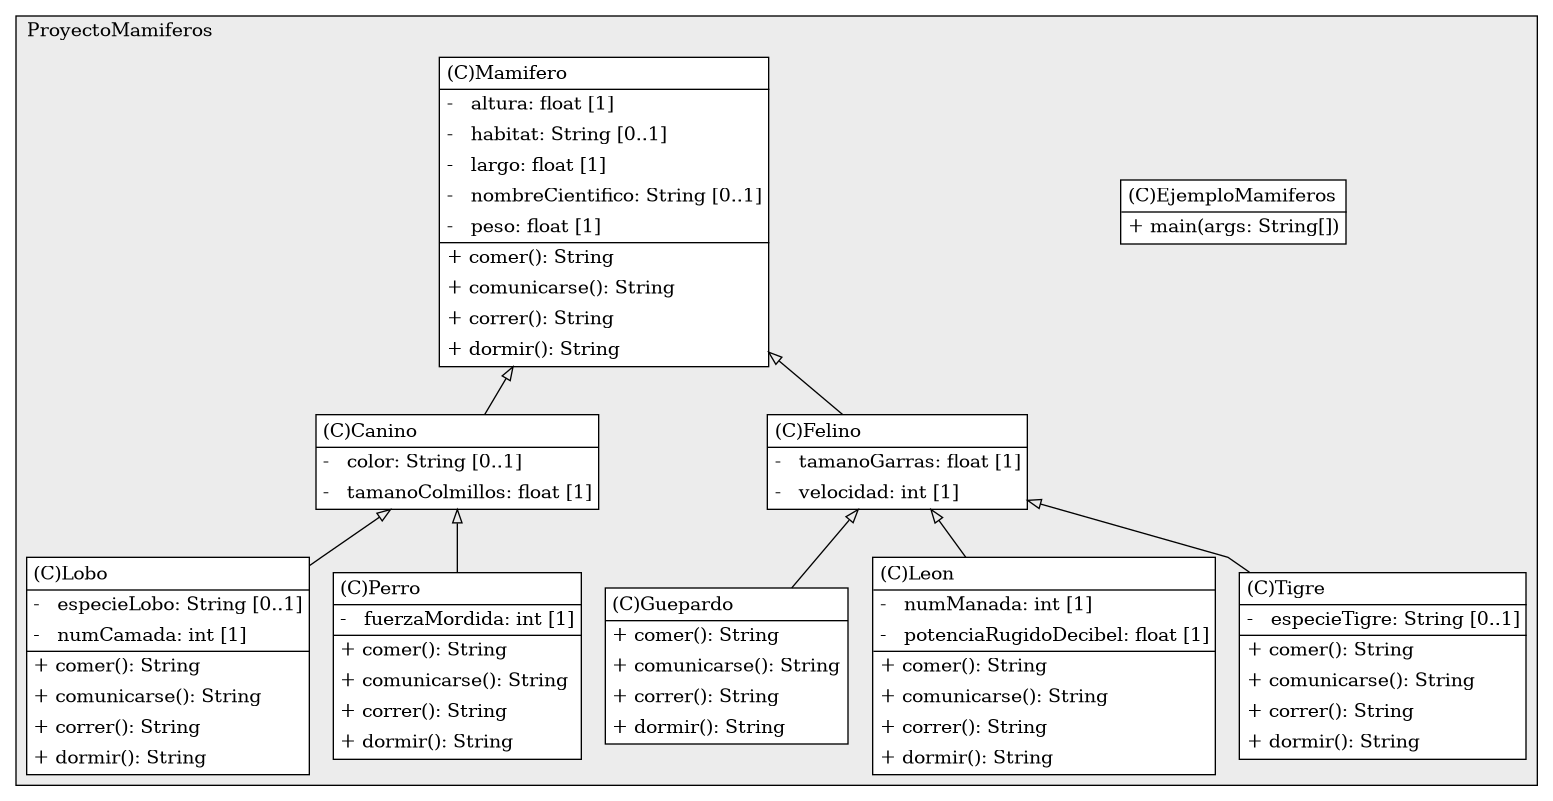 @startuml

/' diagram meta data start
config=StructureConfiguration;
{
  "projectClassification": {
    "searchMode": "OpenProject", // OpenProject, AllProjects
    "includedProjects": "",
    "pathEndKeywords": "*.impl",
    "isClientPath": "",
    "isClientName": "",
    "isTestPath": "",
    "isTestName": "",
    "isMappingPath": "",
    "isMappingName": "",
    "isDataAccessPath": "",
    "isDataAccessName": "",
    "isDataStructurePath": "",
    "isDataStructureName": "",
    "isInterfaceStructuresPath": "",
    "isInterfaceStructuresName": "",
    "isEntryPointPath": "",
    "isEntryPointName": "",
    "treatFinalFieldsAsMandatory": false
  },
  "graphRestriction": {
    "classPackageExcludeFilter": "",
    "classPackageIncludeFilter": "",
    "classNameExcludeFilter": "",
    "classNameIncludeFilter": "",
    "methodNameExcludeFilter": "",
    "methodNameIncludeFilter": "",
    "removeByInheritance": "", // inheritance/annotation based filtering is done in a second step
    "removeByAnnotation": "",
    "removeByClassPackage": "", // cleanup the graph after inheritance/annotation based filtering is done
    "removeByClassName": "",
    "cutMappings": false,
    "cutEnum": true,
    "cutTests": true,
    "cutClient": true,
    "cutDataAccess": false,
    "cutInterfaceStructures": false,
    "cutDataStructures": false,
    "cutGetterAndSetter": true,
    "cutConstructors": true
  },
  "graphTraversal": {
    "forwardDepth": 6,
    "backwardDepth": 6,
    "classPackageExcludeFilter": "",
    "classPackageIncludeFilter": "",
    "classNameExcludeFilter": "",
    "classNameIncludeFilter": "",
    "methodNameExcludeFilter": "",
    "methodNameIncludeFilter": "",
    "hideMappings": false,
    "hideDataStructures": false,
    "hidePrivateMethods": true,
    "hideInterfaceCalls": true, // indirection: implementation -> interface (is hidden) -> implementation
    "onlyShowApplicationEntryPoints": false, // root node is included
    "useMethodCallsForStructureDiagram": "ForwardOnly" // ForwardOnly, BothDirections, No
  },
  "details": {
    "aggregation": "GroupByClass", // ByClass, GroupByClass, None
    "showClassGenericTypes": true,
    "showMethods": true,
    "showMethodParameterNames": true,
    "showMethodParameterTypes": true,
    "showMethodReturnType": true,
    "showPackageLevels": 2,
    "showDetailedClassStructure": true
  },
  "rootClass": "Tareas.ProyectoMamiferos.EjemploMamiferos",
  "extensionCallbackMethod": "" // qualified.class.name#methodName - signature: public static String method(String)
}
diagram meta data end '/



digraph g {
    rankdir="TB"
    splines=polyline
    

'nodes 
subgraph cluster_180851938 { 
   	label=ProyectoMamiferos
	labeljust=l
	fillcolor="#ececec"
	style=filled
   
   Canino839795622[
	label=<<TABLE BORDER="1" CELLBORDER="0" CELLPADDING="4" CELLSPACING="0">
<TR><TD ALIGN="LEFT" >(C)Canino</TD></TR>
<HR/>
<TR><TD ALIGN="LEFT" >-   color: String [0..1]</TD></TR>
<TR><TD ALIGN="LEFT" >-   tamanoColmillos: float [1]</TD></TR>
</TABLE>>
	style=filled
	margin=0
	shape=plaintext
	fillcolor="#FFFFFF"
];

EjemploMamiferos839795622[
	label=<<TABLE BORDER="1" CELLBORDER="0" CELLPADDING="4" CELLSPACING="0">
<TR><TD ALIGN="LEFT" >(C)EjemploMamiferos</TD></TR>
<HR/>
<TR><TD ALIGN="LEFT" >+ main(args: String[])</TD></TR>
</TABLE>>
	style=filled
	margin=0
	shape=plaintext
	fillcolor="#FFFFFF"
];

Felino839795622[
	label=<<TABLE BORDER="1" CELLBORDER="0" CELLPADDING="4" CELLSPACING="0">
<TR><TD ALIGN="LEFT" >(C)Felino</TD></TR>
<HR/>
<TR><TD ALIGN="LEFT" >-   tamanoGarras: float [1]</TD></TR>
<TR><TD ALIGN="LEFT" >-   velocidad: int [1]</TD></TR>
</TABLE>>
	style=filled
	margin=0
	shape=plaintext
	fillcolor="#FFFFFF"
];

Guepardo839795622[
	label=<<TABLE BORDER="1" CELLBORDER="0" CELLPADDING="4" CELLSPACING="0">
<TR><TD ALIGN="LEFT" >(C)Guepardo</TD></TR>
<HR/>
<TR><TD ALIGN="LEFT" >+ comer(): String</TD></TR>
<TR><TD ALIGN="LEFT" >+ comunicarse(): String</TD></TR>
<TR><TD ALIGN="LEFT" >+ correr(): String</TD></TR>
<TR><TD ALIGN="LEFT" >+ dormir(): String</TD></TR>
</TABLE>>
	style=filled
	margin=0
	shape=plaintext
	fillcolor="#FFFFFF"
];

Leon839795622[
	label=<<TABLE BORDER="1" CELLBORDER="0" CELLPADDING="4" CELLSPACING="0">
<TR><TD ALIGN="LEFT" >(C)Leon</TD></TR>
<HR/>
<TR><TD ALIGN="LEFT" >-   numManada: int [1]</TD></TR>
<TR><TD ALIGN="LEFT" >-   potenciaRugidoDecibel: float [1]</TD></TR>
<HR/>
<TR><TD ALIGN="LEFT" >+ comer(): String</TD></TR>
<TR><TD ALIGN="LEFT" >+ comunicarse(): String</TD></TR>
<TR><TD ALIGN="LEFT" >+ correr(): String</TD></TR>
<TR><TD ALIGN="LEFT" >+ dormir(): String</TD></TR>
</TABLE>>
	style=filled
	margin=0
	shape=plaintext
	fillcolor="#FFFFFF"
];

Lobo839795622[
	label=<<TABLE BORDER="1" CELLBORDER="0" CELLPADDING="4" CELLSPACING="0">
<TR><TD ALIGN="LEFT" >(C)Lobo</TD></TR>
<HR/>
<TR><TD ALIGN="LEFT" >-   especieLobo: String [0..1]</TD></TR>
<TR><TD ALIGN="LEFT" >-   numCamada: int [1]</TD></TR>
<HR/>
<TR><TD ALIGN="LEFT" >+ comer(): String</TD></TR>
<TR><TD ALIGN="LEFT" >+ comunicarse(): String</TD></TR>
<TR><TD ALIGN="LEFT" >+ correr(): String</TD></TR>
<TR><TD ALIGN="LEFT" >+ dormir(): String</TD></TR>
</TABLE>>
	style=filled
	margin=0
	shape=plaintext
	fillcolor="#FFFFFF"
];

Mamifero839795622[
	label=<<TABLE BORDER="1" CELLBORDER="0" CELLPADDING="4" CELLSPACING="0">
<TR><TD ALIGN="LEFT" >(C)Mamifero</TD></TR>
<HR/>
<TR><TD ALIGN="LEFT" >-   altura: float [1]</TD></TR>
<TR><TD ALIGN="LEFT" >-   habitat: String [0..1]</TD></TR>
<TR><TD ALIGN="LEFT" >-   largo: float [1]</TD></TR>
<TR><TD ALIGN="LEFT" >-   nombreCientifico: String [0..1]</TD></TR>
<TR><TD ALIGN="LEFT" >-   peso: float [1]</TD></TR>
<HR/>
<TR><TD ALIGN="LEFT" >+ comer(): String</TD></TR>
<TR><TD ALIGN="LEFT" >+ comunicarse(): String</TD></TR>
<TR><TD ALIGN="LEFT" >+ correr(): String</TD></TR>
<TR><TD ALIGN="LEFT" >+ dormir(): String</TD></TR>
</TABLE>>
	style=filled
	margin=0
	shape=plaintext
	fillcolor="#FFFFFF"
];

Perro839795622[
	label=<<TABLE BORDER="1" CELLBORDER="0" CELLPADDING="4" CELLSPACING="0">
<TR><TD ALIGN="LEFT" >(C)Perro</TD></TR>
<HR/>
<TR><TD ALIGN="LEFT" >-   fuerzaMordida: int [1]</TD></TR>
<HR/>
<TR><TD ALIGN="LEFT" >+ comer(): String</TD></TR>
<TR><TD ALIGN="LEFT" >+ comunicarse(): String</TD></TR>
<TR><TD ALIGN="LEFT" >+ correr(): String</TD></TR>
<TR><TD ALIGN="LEFT" >+ dormir(): String</TD></TR>
</TABLE>>
	style=filled
	margin=0
	shape=plaintext
	fillcolor="#FFFFFF"
];

Tigre839795622[
	label=<<TABLE BORDER="1" CELLBORDER="0" CELLPADDING="4" CELLSPACING="0">
<TR><TD ALIGN="LEFT" >(C)Tigre</TD></TR>
<HR/>
<TR><TD ALIGN="LEFT" >-   especieTigre: String [0..1]</TD></TR>
<HR/>
<TR><TD ALIGN="LEFT" >+ comer(): String</TD></TR>
<TR><TD ALIGN="LEFT" >+ comunicarse(): String</TD></TR>
<TR><TD ALIGN="LEFT" >+ correr(): String</TD></TR>
<TR><TD ALIGN="LEFT" >+ dormir(): String</TD></TR>
</TABLE>>
	style=filled
	margin=0
	shape=plaintext
	fillcolor="#FFFFFF"
];
} 

'edges    
Canino839795622 -> Lobo839795622[arrowhead=none, arrowtail=empty, dir=both];
Canino839795622 -> Perro839795622[arrowhead=none, arrowtail=empty, dir=both];
Felino839795622 -> Guepardo839795622[arrowhead=none, arrowtail=empty, dir=both];
Felino839795622 -> Leon839795622[arrowhead=none, arrowtail=empty, dir=both];
Felino839795622 -> Tigre839795622[arrowhead=none, arrowtail=empty, dir=both];
Mamifero839795622 -> Canino839795622[arrowhead=none, arrowtail=empty, dir=both];
Mamifero839795622 -> Felino839795622[arrowhead=none, arrowtail=empty, dir=both];
    
}
@enduml